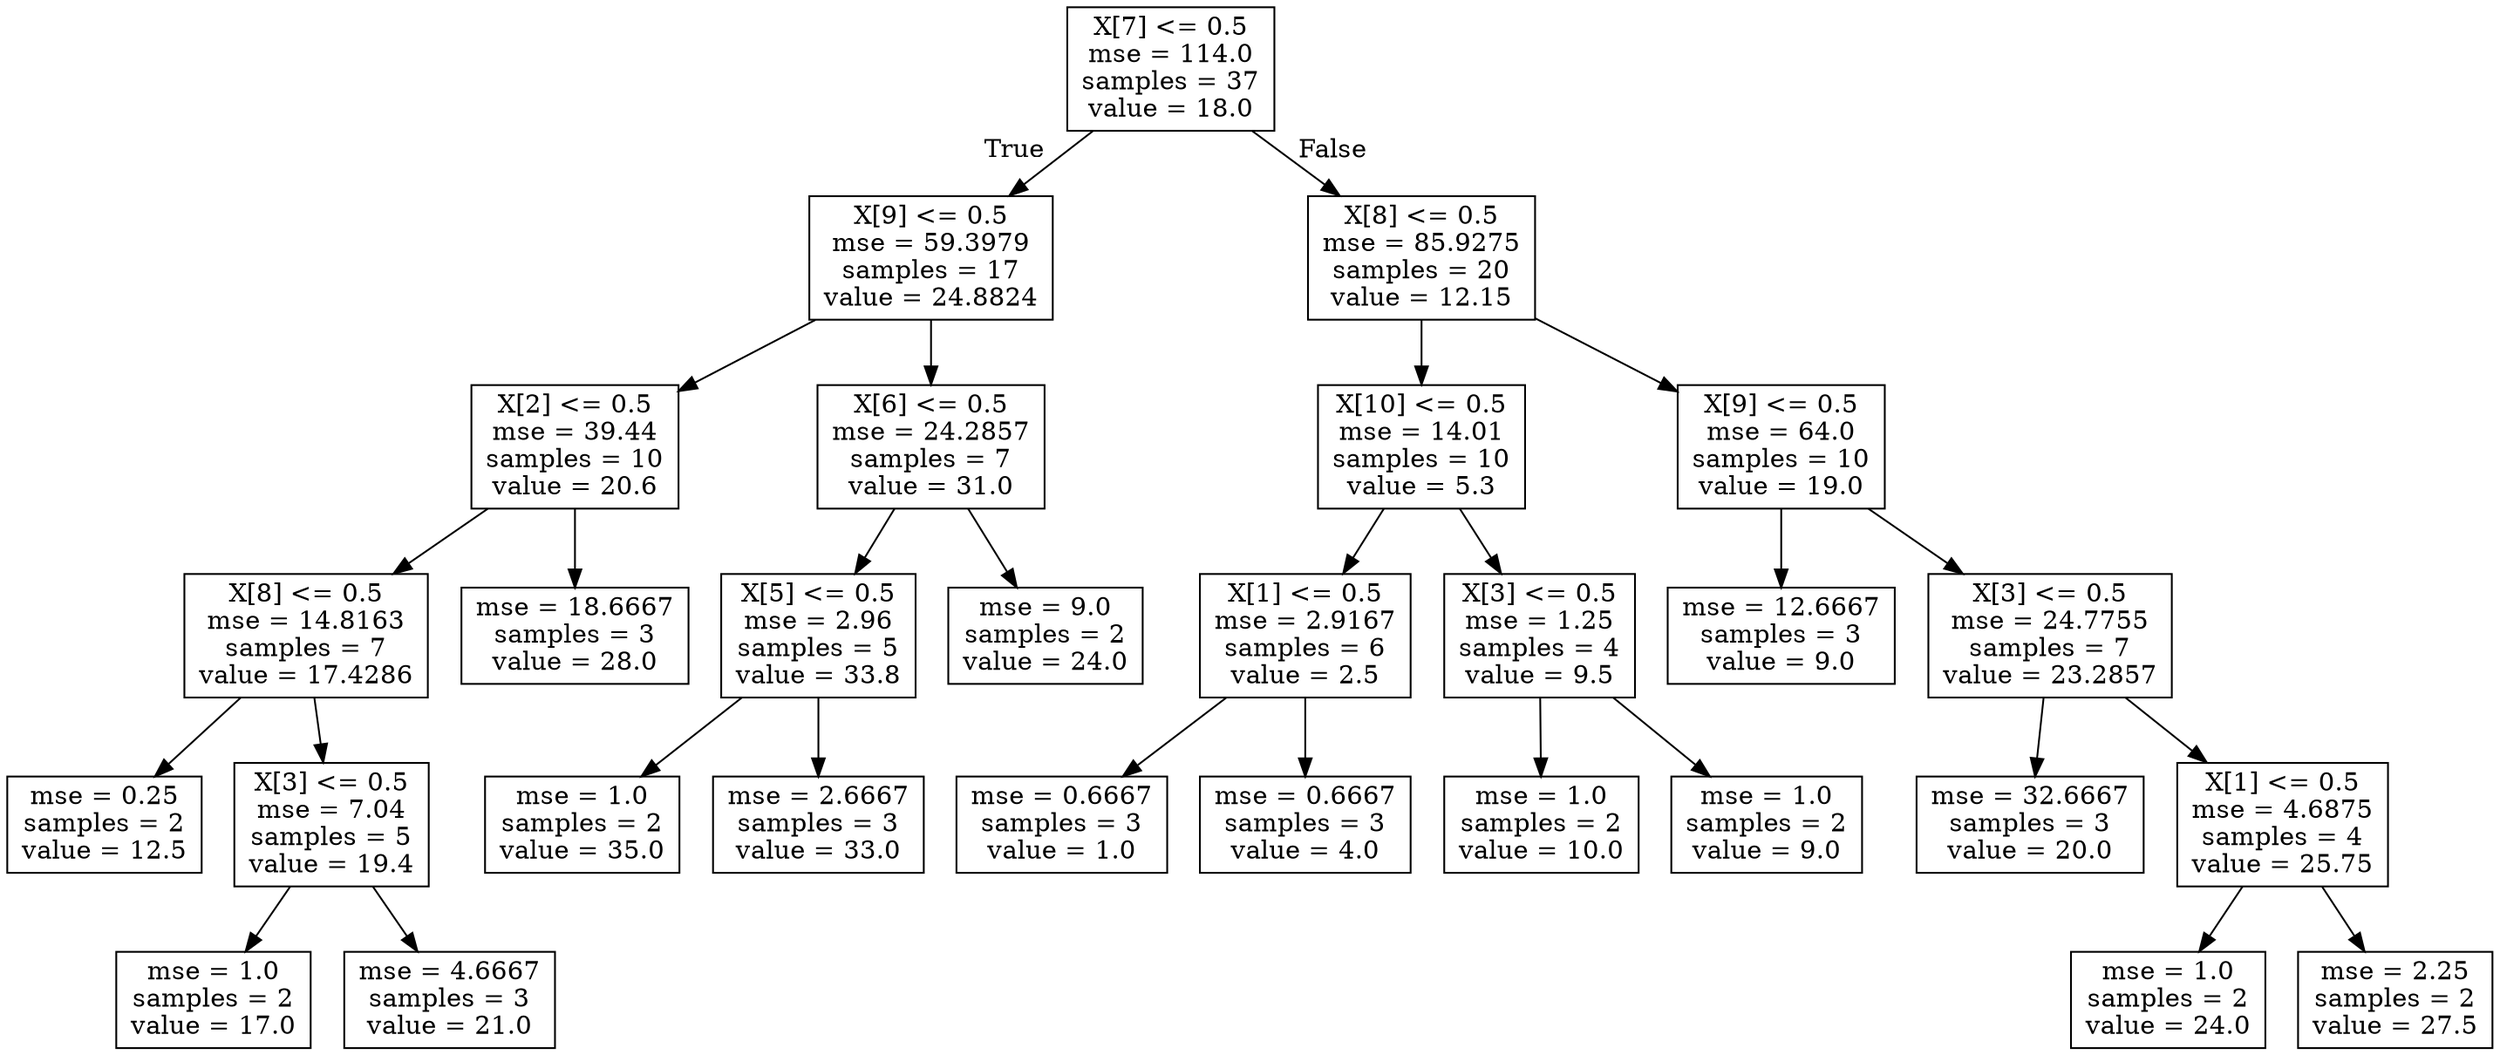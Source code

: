 digraph Tree {
node [shape=box] ;
0 [label="X[7] <= 0.5\nmse = 114.0\nsamples = 37\nvalue = 18.0"] ;
1 [label="X[9] <= 0.5\nmse = 59.3979\nsamples = 17\nvalue = 24.8824"] ;
0 -> 1 [labeldistance=2.5, labelangle=45, headlabel="True"] ;
2 [label="X[2] <= 0.5\nmse = 39.44\nsamples = 10\nvalue = 20.6"] ;
1 -> 2 ;
3 [label="X[8] <= 0.5\nmse = 14.8163\nsamples = 7\nvalue = 17.4286"] ;
2 -> 3 ;
4 [label="mse = 0.25\nsamples = 2\nvalue = 12.5"] ;
3 -> 4 ;
5 [label="X[3] <= 0.5\nmse = 7.04\nsamples = 5\nvalue = 19.4"] ;
3 -> 5 ;
6 [label="mse = 1.0\nsamples = 2\nvalue = 17.0"] ;
5 -> 6 ;
7 [label="mse = 4.6667\nsamples = 3\nvalue = 21.0"] ;
5 -> 7 ;
8 [label="mse = 18.6667\nsamples = 3\nvalue = 28.0"] ;
2 -> 8 ;
9 [label="X[6] <= 0.5\nmse = 24.2857\nsamples = 7\nvalue = 31.0"] ;
1 -> 9 ;
10 [label="X[5] <= 0.5\nmse = 2.96\nsamples = 5\nvalue = 33.8"] ;
9 -> 10 ;
11 [label="mse = 1.0\nsamples = 2\nvalue = 35.0"] ;
10 -> 11 ;
12 [label="mse = 2.6667\nsamples = 3\nvalue = 33.0"] ;
10 -> 12 ;
13 [label="mse = 9.0\nsamples = 2\nvalue = 24.0"] ;
9 -> 13 ;
14 [label="X[8] <= 0.5\nmse = 85.9275\nsamples = 20\nvalue = 12.15"] ;
0 -> 14 [labeldistance=2.5, labelangle=-45, headlabel="False"] ;
15 [label="X[10] <= 0.5\nmse = 14.01\nsamples = 10\nvalue = 5.3"] ;
14 -> 15 ;
16 [label="X[1] <= 0.5\nmse = 2.9167\nsamples = 6\nvalue = 2.5"] ;
15 -> 16 ;
17 [label="mse = 0.6667\nsamples = 3\nvalue = 1.0"] ;
16 -> 17 ;
18 [label="mse = 0.6667\nsamples = 3\nvalue = 4.0"] ;
16 -> 18 ;
19 [label="X[3] <= 0.5\nmse = 1.25\nsamples = 4\nvalue = 9.5"] ;
15 -> 19 ;
20 [label="mse = 1.0\nsamples = 2\nvalue = 10.0"] ;
19 -> 20 ;
21 [label="mse = 1.0\nsamples = 2\nvalue = 9.0"] ;
19 -> 21 ;
22 [label="X[9] <= 0.5\nmse = 64.0\nsamples = 10\nvalue = 19.0"] ;
14 -> 22 ;
23 [label="mse = 12.6667\nsamples = 3\nvalue = 9.0"] ;
22 -> 23 ;
24 [label="X[3] <= 0.5\nmse = 24.7755\nsamples = 7\nvalue = 23.2857"] ;
22 -> 24 ;
25 [label="mse = 32.6667\nsamples = 3\nvalue = 20.0"] ;
24 -> 25 ;
26 [label="X[1] <= 0.5\nmse = 4.6875\nsamples = 4\nvalue = 25.75"] ;
24 -> 26 ;
27 [label="mse = 1.0\nsamples = 2\nvalue = 24.0"] ;
26 -> 27 ;
28 [label="mse = 2.25\nsamples = 2\nvalue = 27.5"] ;
26 -> 28 ;
}